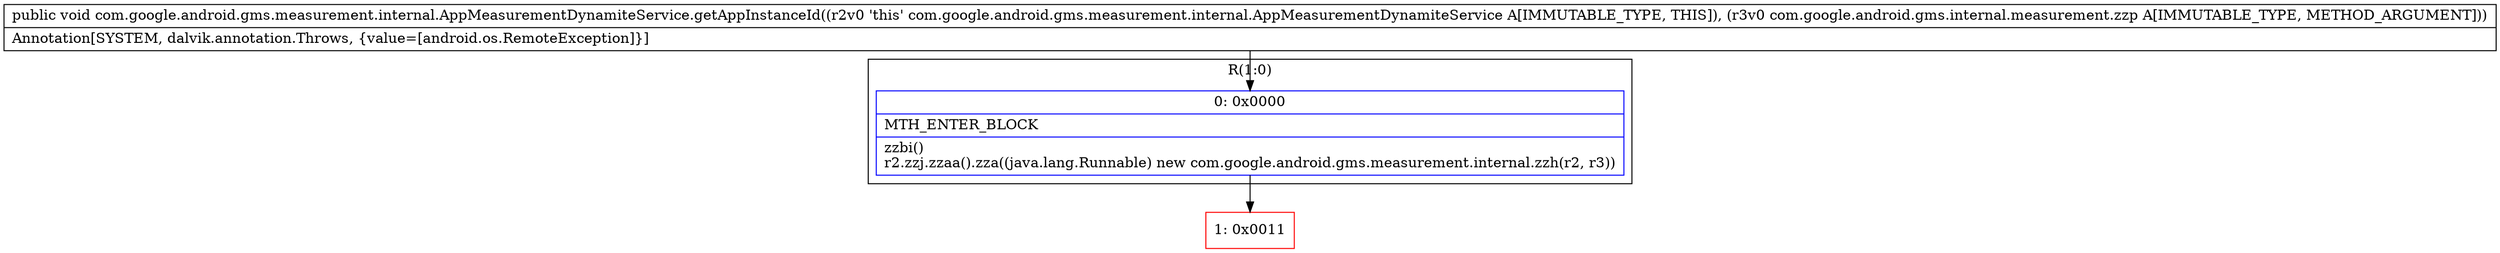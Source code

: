 digraph "CFG forcom.google.android.gms.measurement.internal.AppMeasurementDynamiteService.getAppInstanceId(Lcom\/google\/android\/gms\/internal\/measurement\/zzp;)V" {
subgraph cluster_Region_298186811 {
label = "R(1:0)";
node [shape=record,color=blue];
Node_0 [shape=record,label="{0\:\ 0x0000|MTH_ENTER_BLOCK\l|zzbi()\lr2.zzj.zzaa().zza((java.lang.Runnable) new com.google.android.gms.measurement.internal.zzh(r2, r3))\l}"];
}
Node_1 [shape=record,color=red,label="{1\:\ 0x0011}"];
MethodNode[shape=record,label="{public void com.google.android.gms.measurement.internal.AppMeasurementDynamiteService.getAppInstanceId((r2v0 'this' com.google.android.gms.measurement.internal.AppMeasurementDynamiteService A[IMMUTABLE_TYPE, THIS]), (r3v0 com.google.android.gms.internal.measurement.zzp A[IMMUTABLE_TYPE, METHOD_ARGUMENT]))  | Annotation[SYSTEM, dalvik.annotation.Throws, \{value=[android.os.RemoteException]\}]\l}"];
MethodNode -> Node_0;
Node_0 -> Node_1;
}

